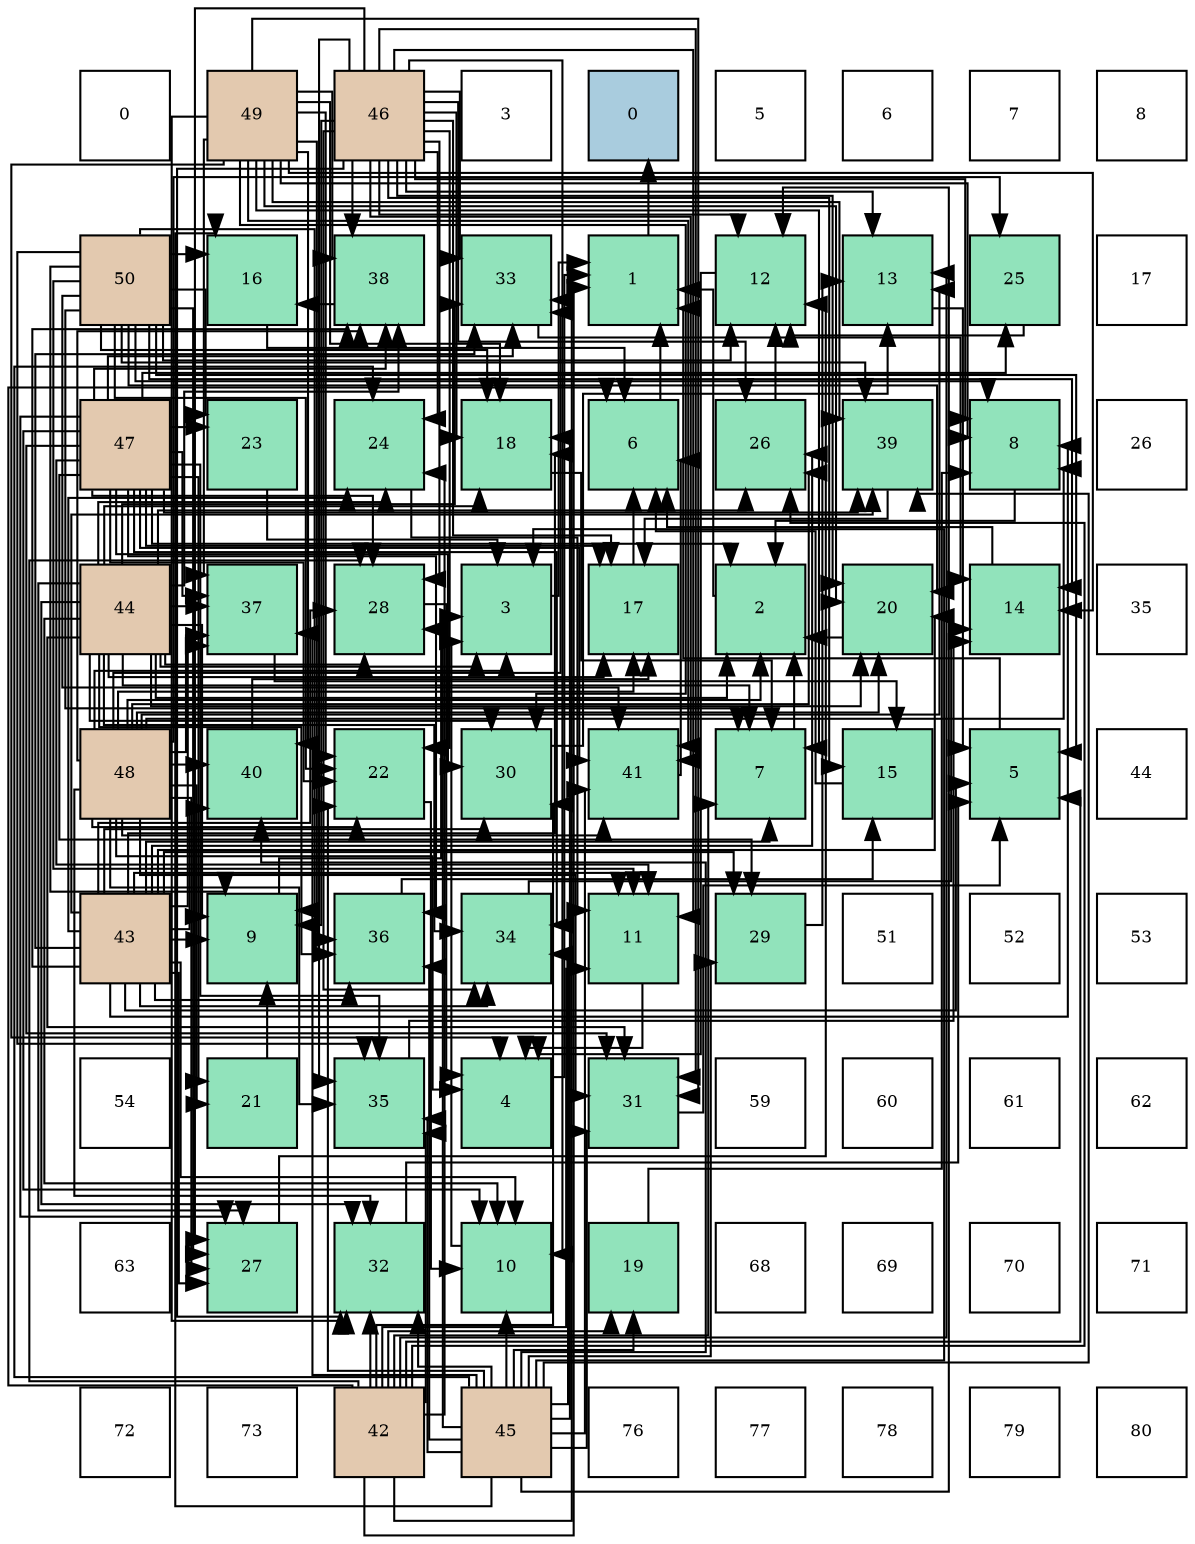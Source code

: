 digraph layout{
 rankdir=TB;
 splines=ortho;
 node [style=filled shape=square fixedsize=true width=0.6];
0[label="0", fontsize=8, fillcolor="#ffffff"];
1[label="49", fontsize=8, fillcolor="#e3c9af"];
2[label="46", fontsize=8, fillcolor="#e3c9af"];
3[label="3", fontsize=8, fillcolor="#ffffff"];
4[label="0", fontsize=8, fillcolor="#a9ccde"];
5[label="5", fontsize=8, fillcolor="#ffffff"];
6[label="6", fontsize=8, fillcolor="#ffffff"];
7[label="7", fontsize=8, fillcolor="#ffffff"];
8[label="8", fontsize=8, fillcolor="#ffffff"];
9[label="50", fontsize=8, fillcolor="#e3c9af"];
10[label="16", fontsize=8, fillcolor="#91e3bb"];
11[label="38", fontsize=8, fillcolor="#91e3bb"];
12[label="33", fontsize=8, fillcolor="#91e3bb"];
13[label="1", fontsize=8, fillcolor="#91e3bb"];
14[label="12", fontsize=8, fillcolor="#91e3bb"];
15[label="13", fontsize=8, fillcolor="#91e3bb"];
16[label="25", fontsize=8, fillcolor="#91e3bb"];
17[label="17", fontsize=8, fillcolor="#ffffff"];
18[label="47", fontsize=8, fillcolor="#e3c9af"];
19[label="23", fontsize=8, fillcolor="#91e3bb"];
20[label="24", fontsize=8, fillcolor="#91e3bb"];
21[label="18", fontsize=8, fillcolor="#91e3bb"];
22[label="6", fontsize=8, fillcolor="#91e3bb"];
23[label="26", fontsize=8, fillcolor="#91e3bb"];
24[label="39", fontsize=8, fillcolor="#91e3bb"];
25[label="8", fontsize=8, fillcolor="#91e3bb"];
26[label="26", fontsize=8, fillcolor="#ffffff"];
27[label="44", fontsize=8, fillcolor="#e3c9af"];
28[label="37", fontsize=8, fillcolor="#91e3bb"];
29[label="28", fontsize=8, fillcolor="#91e3bb"];
30[label="3", fontsize=8, fillcolor="#91e3bb"];
31[label="17", fontsize=8, fillcolor="#91e3bb"];
32[label="2", fontsize=8, fillcolor="#91e3bb"];
33[label="20", fontsize=8, fillcolor="#91e3bb"];
34[label="14", fontsize=8, fillcolor="#91e3bb"];
35[label="35", fontsize=8, fillcolor="#ffffff"];
36[label="48", fontsize=8, fillcolor="#e3c9af"];
37[label="40", fontsize=8, fillcolor="#91e3bb"];
38[label="22", fontsize=8, fillcolor="#91e3bb"];
39[label="30", fontsize=8, fillcolor="#91e3bb"];
40[label="41", fontsize=8, fillcolor="#91e3bb"];
41[label="7", fontsize=8, fillcolor="#91e3bb"];
42[label="15", fontsize=8, fillcolor="#91e3bb"];
43[label="5", fontsize=8, fillcolor="#91e3bb"];
44[label="44", fontsize=8, fillcolor="#ffffff"];
45[label="43", fontsize=8, fillcolor="#e3c9af"];
46[label="9", fontsize=8, fillcolor="#91e3bb"];
47[label="36", fontsize=8, fillcolor="#91e3bb"];
48[label="34", fontsize=8, fillcolor="#91e3bb"];
49[label="11", fontsize=8, fillcolor="#91e3bb"];
50[label="29", fontsize=8, fillcolor="#91e3bb"];
51[label="51", fontsize=8, fillcolor="#ffffff"];
52[label="52", fontsize=8, fillcolor="#ffffff"];
53[label="53", fontsize=8, fillcolor="#ffffff"];
54[label="54", fontsize=8, fillcolor="#ffffff"];
55[label="21", fontsize=8, fillcolor="#91e3bb"];
56[label="35", fontsize=8, fillcolor="#91e3bb"];
57[label="4", fontsize=8, fillcolor="#91e3bb"];
58[label="31", fontsize=8, fillcolor="#91e3bb"];
59[label="59", fontsize=8, fillcolor="#ffffff"];
60[label="60", fontsize=8, fillcolor="#ffffff"];
61[label="61", fontsize=8, fillcolor="#ffffff"];
62[label="62", fontsize=8, fillcolor="#ffffff"];
63[label="63", fontsize=8, fillcolor="#ffffff"];
64[label="27", fontsize=8, fillcolor="#91e3bb"];
65[label="32", fontsize=8, fillcolor="#91e3bb"];
66[label="10", fontsize=8, fillcolor="#91e3bb"];
67[label="19", fontsize=8, fillcolor="#91e3bb"];
68[label="68", fontsize=8, fillcolor="#ffffff"];
69[label="69", fontsize=8, fillcolor="#ffffff"];
70[label="70", fontsize=8, fillcolor="#ffffff"];
71[label="71", fontsize=8, fillcolor="#ffffff"];
72[label="72", fontsize=8, fillcolor="#ffffff"];
73[label="73", fontsize=8, fillcolor="#ffffff"];
74[label="42", fontsize=8, fillcolor="#e3c9af"];
75[label="45", fontsize=8, fillcolor="#e3c9af"];
76[label="76", fontsize=8, fillcolor="#ffffff"];
77[label="77", fontsize=8, fillcolor="#ffffff"];
78[label="78", fontsize=8, fillcolor="#ffffff"];
79[label="79", fontsize=8, fillcolor="#ffffff"];
80[label="80", fontsize=8, fillcolor="#ffffff"];
edge [constraint=false, style=vis];13 -> 4;
32 -> 13;
30 -> 13;
57 -> 13;
43 -> 13;
22 -> 13;
41 -> 32;
25 -> 32;
46 -> 30;
66 -> 30;
49 -> 57;
14 -> 57;
15 -> 43;
34 -> 22;
42 -> 22;
10 -> 22;
31 -> 22;
21 -> 41;
67 -> 25;
33 -> 32;
55 -> 46;
38 -> 66;
19 -> 30;
20 -> 49;
16 -> 14;
23 -> 14;
64 -> 14;
29 -> 57;
50 -> 15;
39 -> 15;
58 -> 43;
65 -> 43;
12 -> 34;
48 -> 34;
56 -> 34;
47 -> 42;
28 -> 42;
11 -> 10;
24 -> 31;
37 -> 31;
40 -> 22;
74 -> 13;
74 -> 43;
74 -> 22;
74 -> 41;
74 -> 49;
74 -> 15;
74 -> 67;
74 -> 20;
74 -> 23;
74 -> 29;
74 -> 39;
74 -> 65;
74 -> 12;
74 -> 56;
45 -> 43;
45 -> 41;
45 -> 25;
45 -> 46;
45 -> 66;
45 -> 49;
45 -> 21;
45 -> 33;
45 -> 20;
45 -> 23;
45 -> 64;
45 -> 29;
45 -> 50;
45 -> 39;
45 -> 12;
45 -> 48;
45 -> 47;
45 -> 28;
45 -> 11;
45 -> 24;
45 -> 37;
27 -> 32;
27 -> 30;
27 -> 41;
27 -> 46;
27 -> 66;
27 -> 31;
27 -> 21;
27 -> 33;
27 -> 20;
27 -> 23;
27 -> 64;
27 -> 29;
27 -> 39;
27 -> 58;
27 -> 65;
27 -> 12;
27 -> 48;
27 -> 47;
27 -> 28;
27 -> 11;
75 -> 30;
75 -> 66;
75 -> 14;
75 -> 10;
75 -> 21;
75 -> 67;
75 -> 38;
75 -> 20;
75 -> 29;
75 -> 50;
75 -> 58;
75 -> 65;
75 -> 48;
75 -> 56;
75 -> 47;
75 -> 28;
75 -> 24;
75 -> 37;
75 -> 40;
2 -> 25;
2 -> 46;
2 -> 66;
2 -> 49;
2 -> 14;
2 -> 15;
2 -> 42;
2 -> 31;
2 -> 21;
2 -> 33;
2 -> 38;
2 -> 20;
2 -> 23;
2 -> 64;
2 -> 29;
2 -> 58;
2 -> 65;
2 -> 12;
2 -> 48;
2 -> 56;
2 -> 11;
2 -> 40;
18 -> 32;
18 -> 66;
18 -> 49;
18 -> 31;
18 -> 55;
18 -> 38;
18 -> 19;
18 -> 16;
18 -> 64;
18 -> 29;
18 -> 50;
18 -> 39;
18 -> 58;
18 -> 12;
18 -> 48;
18 -> 56;
18 -> 47;
18 -> 28;
18 -> 11;
18 -> 24;
18 -> 40;
36 -> 32;
36 -> 30;
36 -> 57;
36 -> 25;
36 -> 15;
36 -> 31;
36 -> 33;
36 -> 55;
36 -> 38;
36 -> 16;
36 -> 23;
36 -> 64;
36 -> 58;
36 -> 65;
36 -> 12;
36 -> 56;
36 -> 28;
36 -> 11;
36 -> 37;
36 -> 40;
1 -> 57;
1 -> 41;
1 -> 25;
1 -> 46;
1 -> 34;
1 -> 21;
1 -> 33;
1 -> 38;
1 -> 39;
1 -> 58;
1 -> 65;
1 -> 28;
1 -> 11;
1 -> 24;
1 -> 37;
1 -> 40;
9 -> 43;
9 -> 41;
9 -> 25;
9 -> 46;
9 -> 49;
9 -> 14;
9 -> 34;
9 -> 10;
9 -> 21;
9 -> 33;
9 -> 38;
9 -> 19;
9 -> 64;
9 -> 56;
9 -> 47;
9 -> 24;
9 -> 40;
edge [constraint=true, style=invis];
0 -> 9 -> 18 -> 27 -> 36 -> 45 -> 54 -> 63 -> 72;
1 -> 10 -> 19 -> 28 -> 37 -> 46 -> 55 -> 64 -> 73;
2 -> 11 -> 20 -> 29 -> 38 -> 47 -> 56 -> 65 -> 74;
3 -> 12 -> 21 -> 30 -> 39 -> 48 -> 57 -> 66 -> 75;
4 -> 13 -> 22 -> 31 -> 40 -> 49 -> 58 -> 67 -> 76;
5 -> 14 -> 23 -> 32 -> 41 -> 50 -> 59 -> 68 -> 77;
6 -> 15 -> 24 -> 33 -> 42 -> 51 -> 60 -> 69 -> 78;
7 -> 16 -> 25 -> 34 -> 43 -> 52 -> 61 -> 70 -> 79;
8 -> 17 -> 26 -> 35 -> 44 -> 53 -> 62 -> 71 -> 80;
rank = same {0 -> 1 -> 2 -> 3 -> 4 -> 5 -> 6 -> 7 -> 8};
rank = same {9 -> 10 -> 11 -> 12 -> 13 -> 14 -> 15 -> 16 -> 17};
rank = same {18 -> 19 -> 20 -> 21 -> 22 -> 23 -> 24 -> 25 -> 26};
rank = same {27 -> 28 -> 29 -> 30 -> 31 -> 32 -> 33 -> 34 -> 35};
rank = same {36 -> 37 -> 38 -> 39 -> 40 -> 41 -> 42 -> 43 -> 44};
rank = same {45 -> 46 -> 47 -> 48 -> 49 -> 50 -> 51 -> 52 -> 53};
rank = same {54 -> 55 -> 56 -> 57 -> 58 -> 59 -> 60 -> 61 -> 62};
rank = same {63 -> 64 -> 65 -> 66 -> 67 -> 68 -> 69 -> 70 -> 71};
rank = same {72 -> 73 -> 74 -> 75 -> 76 -> 77 -> 78 -> 79 -> 80};
}